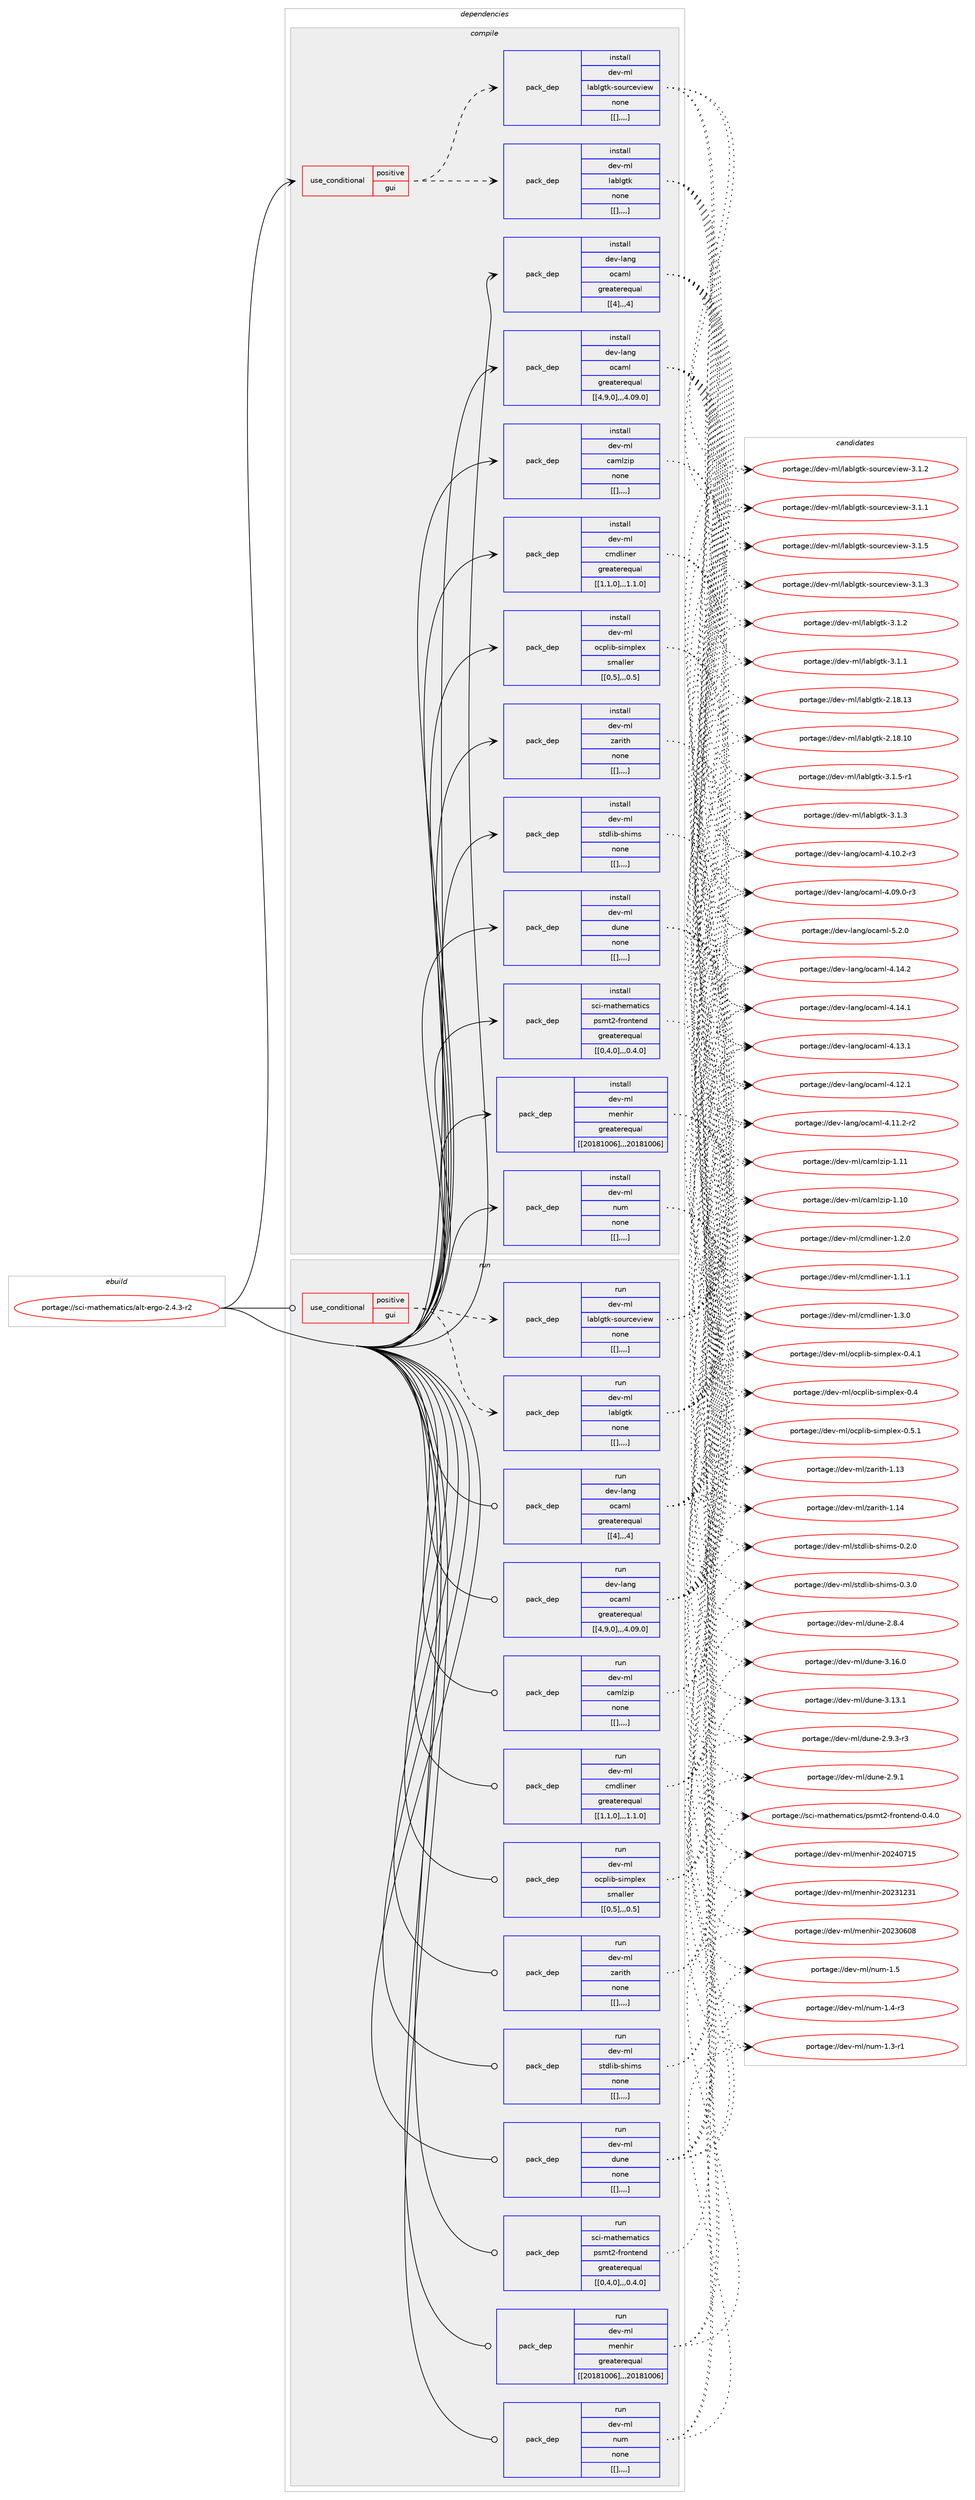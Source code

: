 digraph prolog {

# *************
# Graph options
# *************

newrank=true;
concentrate=true;
compound=true;
graph [rankdir=LR,fontname=Helvetica,fontsize=10,ranksep=1.5];#, ranksep=2.5, nodesep=0.2];
edge  [arrowhead=vee];
node  [fontname=Helvetica,fontsize=10];

# **********
# The ebuild
# **********

subgraph cluster_leftcol {
color=gray;
label=<<i>ebuild</i>>;
id [label="portage://sci-mathematics/alt-ergo-2.4.3-r2", color=red, width=4, href="../sci-mathematics/alt-ergo-2.4.3-r2.svg"];
}

# ****************
# The dependencies
# ****************

subgraph cluster_midcol {
color=gray;
label=<<i>dependencies</i>>;
subgraph cluster_compile {
fillcolor="#eeeeee";
style=filled;
label=<<i>compile</i>>;
subgraph cond111962 {
dependency423275 [label=<<TABLE BORDER="0" CELLBORDER="1" CELLSPACING="0" CELLPADDING="4"><TR><TD ROWSPAN="3" CELLPADDING="10">use_conditional</TD></TR><TR><TD>positive</TD></TR><TR><TD>gui</TD></TR></TABLE>>, shape=none, color=red];
subgraph pack308305 {
dependency423276 [label=<<TABLE BORDER="0" CELLBORDER="1" CELLSPACING="0" CELLPADDING="4" WIDTH="220"><TR><TD ROWSPAN="6" CELLPADDING="30">pack_dep</TD></TR><TR><TD WIDTH="110">install</TD></TR><TR><TD>dev-ml</TD></TR><TR><TD>lablgtk</TD></TR><TR><TD>none</TD></TR><TR><TD>[[],,,,]</TD></TR></TABLE>>, shape=none, color=blue];
}
dependency423275:e -> dependency423276:w [weight=20,style="dashed",arrowhead="vee"];
subgraph pack308306 {
dependency423277 [label=<<TABLE BORDER="0" CELLBORDER="1" CELLSPACING="0" CELLPADDING="4" WIDTH="220"><TR><TD ROWSPAN="6" CELLPADDING="30">pack_dep</TD></TR><TR><TD WIDTH="110">install</TD></TR><TR><TD>dev-ml</TD></TR><TR><TD>lablgtk-sourceview</TD></TR><TR><TD>none</TD></TR><TR><TD>[[],,,,]</TD></TR></TABLE>>, shape=none, color=blue];
}
dependency423275:e -> dependency423277:w [weight=20,style="dashed",arrowhead="vee"];
}
id:e -> dependency423275:w [weight=20,style="solid",arrowhead="vee"];
subgraph pack308307 {
dependency423278 [label=<<TABLE BORDER="0" CELLBORDER="1" CELLSPACING="0" CELLPADDING="4" WIDTH="220"><TR><TD ROWSPAN="6" CELLPADDING="30">pack_dep</TD></TR><TR><TD WIDTH="110">install</TD></TR><TR><TD>dev-lang</TD></TR><TR><TD>ocaml</TD></TR><TR><TD>greaterequal</TD></TR><TR><TD>[[4],,,4]</TD></TR></TABLE>>, shape=none, color=blue];
}
id:e -> dependency423278:w [weight=20,style="solid",arrowhead="vee"];
subgraph pack308308 {
dependency423279 [label=<<TABLE BORDER="0" CELLBORDER="1" CELLSPACING="0" CELLPADDING="4" WIDTH="220"><TR><TD ROWSPAN="6" CELLPADDING="30">pack_dep</TD></TR><TR><TD WIDTH="110">install</TD></TR><TR><TD>dev-lang</TD></TR><TR><TD>ocaml</TD></TR><TR><TD>greaterequal</TD></TR><TR><TD>[[4,9,0],,,4.09.0]</TD></TR></TABLE>>, shape=none, color=blue];
}
id:e -> dependency423279:w [weight=20,style="solid",arrowhead="vee"];
subgraph pack308309 {
dependency423280 [label=<<TABLE BORDER="0" CELLBORDER="1" CELLSPACING="0" CELLPADDING="4" WIDTH="220"><TR><TD ROWSPAN="6" CELLPADDING="30">pack_dep</TD></TR><TR><TD WIDTH="110">install</TD></TR><TR><TD>dev-ml</TD></TR><TR><TD>camlzip</TD></TR><TR><TD>none</TD></TR><TR><TD>[[],,,,]</TD></TR></TABLE>>, shape=none, color=blue];
}
id:e -> dependency423280:w [weight=20,style="solid",arrowhead="vee"];
subgraph pack308310 {
dependency423281 [label=<<TABLE BORDER="0" CELLBORDER="1" CELLSPACING="0" CELLPADDING="4" WIDTH="220"><TR><TD ROWSPAN="6" CELLPADDING="30">pack_dep</TD></TR><TR><TD WIDTH="110">install</TD></TR><TR><TD>dev-ml</TD></TR><TR><TD>cmdliner</TD></TR><TR><TD>greaterequal</TD></TR><TR><TD>[[1,1,0],,,1.1.0]</TD></TR></TABLE>>, shape=none, color=blue];
}
id:e -> dependency423281:w [weight=20,style="solid",arrowhead="vee"];
subgraph pack308311 {
dependency423282 [label=<<TABLE BORDER="0" CELLBORDER="1" CELLSPACING="0" CELLPADDING="4" WIDTH="220"><TR><TD ROWSPAN="6" CELLPADDING="30">pack_dep</TD></TR><TR><TD WIDTH="110">install</TD></TR><TR><TD>dev-ml</TD></TR><TR><TD>dune</TD></TR><TR><TD>none</TD></TR><TR><TD>[[],,,,]</TD></TR></TABLE>>, shape=none, color=blue];
}
id:e -> dependency423282:w [weight=20,style="solid",arrowhead="vee"];
subgraph pack308312 {
dependency423283 [label=<<TABLE BORDER="0" CELLBORDER="1" CELLSPACING="0" CELLPADDING="4" WIDTH="220"><TR><TD ROWSPAN="6" CELLPADDING="30">pack_dep</TD></TR><TR><TD WIDTH="110">install</TD></TR><TR><TD>dev-ml</TD></TR><TR><TD>menhir</TD></TR><TR><TD>greaterequal</TD></TR><TR><TD>[[20181006],,,20181006]</TD></TR></TABLE>>, shape=none, color=blue];
}
id:e -> dependency423283:w [weight=20,style="solid",arrowhead="vee"];
subgraph pack308313 {
dependency423284 [label=<<TABLE BORDER="0" CELLBORDER="1" CELLSPACING="0" CELLPADDING="4" WIDTH="220"><TR><TD ROWSPAN="6" CELLPADDING="30">pack_dep</TD></TR><TR><TD WIDTH="110">install</TD></TR><TR><TD>dev-ml</TD></TR><TR><TD>num</TD></TR><TR><TD>none</TD></TR><TR><TD>[[],,,,]</TD></TR></TABLE>>, shape=none, color=blue];
}
id:e -> dependency423284:w [weight=20,style="solid",arrowhead="vee"];
subgraph pack308314 {
dependency423285 [label=<<TABLE BORDER="0" CELLBORDER="1" CELLSPACING="0" CELLPADDING="4" WIDTH="220"><TR><TD ROWSPAN="6" CELLPADDING="30">pack_dep</TD></TR><TR><TD WIDTH="110">install</TD></TR><TR><TD>dev-ml</TD></TR><TR><TD>ocplib-simplex</TD></TR><TR><TD>smaller</TD></TR><TR><TD>[[0,5],,,0.5]</TD></TR></TABLE>>, shape=none, color=blue];
}
id:e -> dependency423285:w [weight=20,style="solid",arrowhead="vee"];
subgraph pack308315 {
dependency423286 [label=<<TABLE BORDER="0" CELLBORDER="1" CELLSPACING="0" CELLPADDING="4" WIDTH="220"><TR><TD ROWSPAN="6" CELLPADDING="30">pack_dep</TD></TR><TR><TD WIDTH="110">install</TD></TR><TR><TD>dev-ml</TD></TR><TR><TD>stdlib-shims</TD></TR><TR><TD>none</TD></TR><TR><TD>[[],,,,]</TD></TR></TABLE>>, shape=none, color=blue];
}
id:e -> dependency423286:w [weight=20,style="solid",arrowhead="vee"];
subgraph pack308316 {
dependency423287 [label=<<TABLE BORDER="0" CELLBORDER="1" CELLSPACING="0" CELLPADDING="4" WIDTH="220"><TR><TD ROWSPAN="6" CELLPADDING="30">pack_dep</TD></TR><TR><TD WIDTH="110">install</TD></TR><TR><TD>dev-ml</TD></TR><TR><TD>zarith</TD></TR><TR><TD>none</TD></TR><TR><TD>[[],,,,]</TD></TR></TABLE>>, shape=none, color=blue];
}
id:e -> dependency423287:w [weight=20,style="solid",arrowhead="vee"];
subgraph pack308317 {
dependency423288 [label=<<TABLE BORDER="0" CELLBORDER="1" CELLSPACING="0" CELLPADDING="4" WIDTH="220"><TR><TD ROWSPAN="6" CELLPADDING="30">pack_dep</TD></TR><TR><TD WIDTH="110">install</TD></TR><TR><TD>sci-mathematics</TD></TR><TR><TD>psmt2-frontend</TD></TR><TR><TD>greaterequal</TD></TR><TR><TD>[[0,4,0],,,0.4.0]</TD></TR></TABLE>>, shape=none, color=blue];
}
id:e -> dependency423288:w [weight=20,style="solid",arrowhead="vee"];
}
subgraph cluster_compileandrun {
fillcolor="#eeeeee";
style=filled;
label=<<i>compile and run</i>>;
}
subgraph cluster_run {
fillcolor="#eeeeee";
style=filled;
label=<<i>run</i>>;
subgraph cond111963 {
dependency423289 [label=<<TABLE BORDER="0" CELLBORDER="1" CELLSPACING="0" CELLPADDING="4"><TR><TD ROWSPAN="3" CELLPADDING="10">use_conditional</TD></TR><TR><TD>positive</TD></TR><TR><TD>gui</TD></TR></TABLE>>, shape=none, color=red];
subgraph pack308318 {
dependency423290 [label=<<TABLE BORDER="0" CELLBORDER="1" CELLSPACING="0" CELLPADDING="4" WIDTH="220"><TR><TD ROWSPAN="6" CELLPADDING="30">pack_dep</TD></TR><TR><TD WIDTH="110">run</TD></TR><TR><TD>dev-ml</TD></TR><TR><TD>lablgtk</TD></TR><TR><TD>none</TD></TR><TR><TD>[[],,,,]</TD></TR></TABLE>>, shape=none, color=blue];
}
dependency423289:e -> dependency423290:w [weight=20,style="dashed",arrowhead="vee"];
subgraph pack308319 {
dependency423291 [label=<<TABLE BORDER="0" CELLBORDER="1" CELLSPACING="0" CELLPADDING="4" WIDTH="220"><TR><TD ROWSPAN="6" CELLPADDING="30">pack_dep</TD></TR><TR><TD WIDTH="110">run</TD></TR><TR><TD>dev-ml</TD></TR><TR><TD>lablgtk-sourceview</TD></TR><TR><TD>none</TD></TR><TR><TD>[[],,,,]</TD></TR></TABLE>>, shape=none, color=blue];
}
dependency423289:e -> dependency423291:w [weight=20,style="dashed",arrowhead="vee"];
}
id:e -> dependency423289:w [weight=20,style="solid",arrowhead="odot"];
subgraph pack308320 {
dependency423292 [label=<<TABLE BORDER="0" CELLBORDER="1" CELLSPACING="0" CELLPADDING="4" WIDTH="220"><TR><TD ROWSPAN="6" CELLPADDING="30">pack_dep</TD></TR><TR><TD WIDTH="110">run</TD></TR><TR><TD>dev-lang</TD></TR><TR><TD>ocaml</TD></TR><TR><TD>greaterequal</TD></TR><TR><TD>[[4],,,4]</TD></TR></TABLE>>, shape=none, color=blue];
}
id:e -> dependency423292:w [weight=20,style="solid",arrowhead="odot"];
subgraph pack308321 {
dependency423293 [label=<<TABLE BORDER="0" CELLBORDER="1" CELLSPACING="0" CELLPADDING="4" WIDTH="220"><TR><TD ROWSPAN="6" CELLPADDING="30">pack_dep</TD></TR><TR><TD WIDTH="110">run</TD></TR><TR><TD>dev-lang</TD></TR><TR><TD>ocaml</TD></TR><TR><TD>greaterequal</TD></TR><TR><TD>[[4,9,0],,,4.09.0]</TD></TR></TABLE>>, shape=none, color=blue];
}
id:e -> dependency423293:w [weight=20,style="solid",arrowhead="odot"];
subgraph pack308322 {
dependency423294 [label=<<TABLE BORDER="0" CELLBORDER="1" CELLSPACING="0" CELLPADDING="4" WIDTH="220"><TR><TD ROWSPAN="6" CELLPADDING="30">pack_dep</TD></TR><TR><TD WIDTH="110">run</TD></TR><TR><TD>dev-ml</TD></TR><TR><TD>camlzip</TD></TR><TR><TD>none</TD></TR><TR><TD>[[],,,,]</TD></TR></TABLE>>, shape=none, color=blue];
}
id:e -> dependency423294:w [weight=20,style="solid",arrowhead="odot"];
subgraph pack308323 {
dependency423295 [label=<<TABLE BORDER="0" CELLBORDER="1" CELLSPACING="0" CELLPADDING="4" WIDTH="220"><TR><TD ROWSPAN="6" CELLPADDING="30">pack_dep</TD></TR><TR><TD WIDTH="110">run</TD></TR><TR><TD>dev-ml</TD></TR><TR><TD>cmdliner</TD></TR><TR><TD>greaterequal</TD></TR><TR><TD>[[1,1,0],,,1.1.0]</TD></TR></TABLE>>, shape=none, color=blue];
}
id:e -> dependency423295:w [weight=20,style="solid",arrowhead="odot"];
subgraph pack308324 {
dependency423296 [label=<<TABLE BORDER="0" CELLBORDER="1" CELLSPACING="0" CELLPADDING="4" WIDTH="220"><TR><TD ROWSPAN="6" CELLPADDING="30">pack_dep</TD></TR><TR><TD WIDTH="110">run</TD></TR><TR><TD>dev-ml</TD></TR><TR><TD>dune</TD></TR><TR><TD>none</TD></TR><TR><TD>[[],,,,]</TD></TR></TABLE>>, shape=none, color=blue];
}
id:e -> dependency423296:w [weight=20,style="solid",arrowhead="odot"];
subgraph pack308325 {
dependency423297 [label=<<TABLE BORDER="0" CELLBORDER="1" CELLSPACING="0" CELLPADDING="4" WIDTH="220"><TR><TD ROWSPAN="6" CELLPADDING="30">pack_dep</TD></TR><TR><TD WIDTH="110">run</TD></TR><TR><TD>dev-ml</TD></TR><TR><TD>menhir</TD></TR><TR><TD>greaterequal</TD></TR><TR><TD>[[20181006],,,20181006]</TD></TR></TABLE>>, shape=none, color=blue];
}
id:e -> dependency423297:w [weight=20,style="solid",arrowhead="odot"];
subgraph pack308326 {
dependency423298 [label=<<TABLE BORDER="0" CELLBORDER="1" CELLSPACING="0" CELLPADDING="4" WIDTH="220"><TR><TD ROWSPAN="6" CELLPADDING="30">pack_dep</TD></TR><TR><TD WIDTH="110">run</TD></TR><TR><TD>dev-ml</TD></TR><TR><TD>num</TD></TR><TR><TD>none</TD></TR><TR><TD>[[],,,,]</TD></TR></TABLE>>, shape=none, color=blue];
}
id:e -> dependency423298:w [weight=20,style="solid",arrowhead="odot"];
subgraph pack308327 {
dependency423299 [label=<<TABLE BORDER="0" CELLBORDER="1" CELLSPACING="0" CELLPADDING="4" WIDTH="220"><TR><TD ROWSPAN="6" CELLPADDING="30">pack_dep</TD></TR><TR><TD WIDTH="110">run</TD></TR><TR><TD>dev-ml</TD></TR><TR><TD>ocplib-simplex</TD></TR><TR><TD>smaller</TD></TR><TR><TD>[[0,5],,,0.5]</TD></TR></TABLE>>, shape=none, color=blue];
}
id:e -> dependency423299:w [weight=20,style="solid",arrowhead="odot"];
subgraph pack308328 {
dependency423300 [label=<<TABLE BORDER="0" CELLBORDER="1" CELLSPACING="0" CELLPADDING="4" WIDTH="220"><TR><TD ROWSPAN="6" CELLPADDING="30">pack_dep</TD></TR><TR><TD WIDTH="110">run</TD></TR><TR><TD>dev-ml</TD></TR><TR><TD>stdlib-shims</TD></TR><TR><TD>none</TD></TR><TR><TD>[[],,,,]</TD></TR></TABLE>>, shape=none, color=blue];
}
id:e -> dependency423300:w [weight=20,style="solid",arrowhead="odot"];
subgraph pack308329 {
dependency423301 [label=<<TABLE BORDER="0" CELLBORDER="1" CELLSPACING="0" CELLPADDING="4" WIDTH="220"><TR><TD ROWSPAN="6" CELLPADDING="30">pack_dep</TD></TR><TR><TD WIDTH="110">run</TD></TR><TR><TD>dev-ml</TD></TR><TR><TD>zarith</TD></TR><TR><TD>none</TD></TR><TR><TD>[[],,,,]</TD></TR></TABLE>>, shape=none, color=blue];
}
id:e -> dependency423301:w [weight=20,style="solid",arrowhead="odot"];
subgraph pack308330 {
dependency423302 [label=<<TABLE BORDER="0" CELLBORDER="1" CELLSPACING="0" CELLPADDING="4" WIDTH="220"><TR><TD ROWSPAN="6" CELLPADDING="30">pack_dep</TD></TR><TR><TD WIDTH="110">run</TD></TR><TR><TD>sci-mathematics</TD></TR><TR><TD>psmt2-frontend</TD></TR><TR><TD>greaterequal</TD></TR><TR><TD>[[0,4,0],,,0.4.0]</TD></TR></TABLE>>, shape=none, color=blue];
}
id:e -> dependency423302:w [weight=20,style="solid",arrowhead="odot"];
}
}

# **************
# The candidates
# **************

subgraph cluster_choices {
rank=same;
color=gray;
label=<<i>candidates</i>>;

subgraph choice308305 {
color=black;
nodesep=1;
choice100101118451091084710897981081031161074551464946534511449 [label="portage://dev-ml/lablgtk-3.1.5-r1", color=red, width=4,href="../dev-ml/lablgtk-3.1.5-r1.svg"];
choice10010111845109108471089798108103116107455146494651 [label="portage://dev-ml/lablgtk-3.1.3", color=red, width=4,href="../dev-ml/lablgtk-3.1.3.svg"];
choice10010111845109108471089798108103116107455146494650 [label="portage://dev-ml/lablgtk-3.1.2", color=red, width=4,href="../dev-ml/lablgtk-3.1.2.svg"];
choice10010111845109108471089798108103116107455146494649 [label="portage://dev-ml/lablgtk-3.1.1", color=red, width=4,href="../dev-ml/lablgtk-3.1.1.svg"];
choice100101118451091084710897981081031161074550464956464951 [label="portage://dev-ml/lablgtk-2.18.13", color=red, width=4,href="../dev-ml/lablgtk-2.18.13.svg"];
choice100101118451091084710897981081031161074550464956464948 [label="portage://dev-ml/lablgtk-2.18.10", color=red, width=4,href="../dev-ml/lablgtk-2.18.10.svg"];
dependency423276:e -> choice100101118451091084710897981081031161074551464946534511449:w [style=dotted,weight="100"];
dependency423276:e -> choice10010111845109108471089798108103116107455146494651:w [style=dotted,weight="100"];
dependency423276:e -> choice10010111845109108471089798108103116107455146494650:w [style=dotted,weight="100"];
dependency423276:e -> choice10010111845109108471089798108103116107455146494649:w [style=dotted,weight="100"];
dependency423276:e -> choice100101118451091084710897981081031161074550464956464951:w [style=dotted,weight="100"];
dependency423276:e -> choice100101118451091084710897981081031161074550464956464948:w [style=dotted,weight="100"];
}
subgraph choice308306 {
color=black;
nodesep=1;
choice100101118451091084710897981081031161074511511111711499101118105101119455146494653 [label="portage://dev-ml/lablgtk-sourceview-3.1.5", color=red, width=4,href="../dev-ml/lablgtk-sourceview-3.1.5.svg"];
choice100101118451091084710897981081031161074511511111711499101118105101119455146494651 [label="portage://dev-ml/lablgtk-sourceview-3.1.3", color=red, width=4,href="../dev-ml/lablgtk-sourceview-3.1.3.svg"];
choice100101118451091084710897981081031161074511511111711499101118105101119455146494650 [label="portage://dev-ml/lablgtk-sourceview-3.1.2", color=red, width=4,href="../dev-ml/lablgtk-sourceview-3.1.2.svg"];
choice100101118451091084710897981081031161074511511111711499101118105101119455146494649 [label="portage://dev-ml/lablgtk-sourceview-3.1.1", color=red, width=4,href="../dev-ml/lablgtk-sourceview-3.1.1.svg"];
dependency423277:e -> choice100101118451091084710897981081031161074511511111711499101118105101119455146494653:w [style=dotted,weight="100"];
dependency423277:e -> choice100101118451091084710897981081031161074511511111711499101118105101119455146494651:w [style=dotted,weight="100"];
dependency423277:e -> choice100101118451091084710897981081031161074511511111711499101118105101119455146494650:w [style=dotted,weight="100"];
dependency423277:e -> choice100101118451091084710897981081031161074511511111711499101118105101119455146494649:w [style=dotted,weight="100"];
}
subgraph choice308307 {
color=black;
nodesep=1;
choice1001011184510897110103471119997109108455346504648 [label="portage://dev-lang/ocaml-5.2.0", color=red, width=4,href="../dev-lang/ocaml-5.2.0.svg"];
choice100101118451089711010347111999710910845524649524650 [label="portage://dev-lang/ocaml-4.14.2", color=red, width=4,href="../dev-lang/ocaml-4.14.2.svg"];
choice100101118451089711010347111999710910845524649524649 [label="portage://dev-lang/ocaml-4.14.1", color=red, width=4,href="../dev-lang/ocaml-4.14.1.svg"];
choice100101118451089711010347111999710910845524649514649 [label="portage://dev-lang/ocaml-4.13.1", color=red, width=4,href="../dev-lang/ocaml-4.13.1.svg"];
choice100101118451089711010347111999710910845524649504649 [label="portage://dev-lang/ocaml-4.12.1", color=red, width=4,href="../dev-lang/ocaml-4.12.1.svg"];
choice1001011184510897110103471119997109108455246494946504511450 [label="portage://dev-lang/ocaml-4.11.2-r2", color=red, width=4,href="../dev-lang/ocaml-4.11.2-r2.svg"];
choice1001011184510897110103471119997109108455246494846504511451 [label="portage://dev-lang/ocaml-4.10.2-r3", color=red, width=4,href="../dev-lang/ocaml-4.10.2-r3.svg"];
choice1001011184510897110103471119997109108455246485746484511451 [label="portage://dev-lang/ocaml-4.09.0-r3", color=red, width=4,href="../dev-lang/ocaml-4.09.0-r3.svg"];
dependency423278:e -> choice1001011184510897110103471119997109108455346504648:w [style=dotted,weight="100"];
dependency423278:e -> choice100101118451089711010347111999710910845524649524650:w [style=dotted,weight="100"];
dependency423278:e -> choice100101118451089711010347111999710910845524649524649:w [style=dotted,weight="100"];
dependency423278:e -> choice100101118451089711010347111999710910845524649514649:w [style=dotted,weight="100"];
dependency423278:e -> choice100101118451089711010347111999710910845524649504649:w [style=dotted,weight="100"];
dependency423278:e -> choice1001011184510897110103471119997109108455246494946504511450:w [style=dotted,weight="100"];
dependency423278:e -> choice1001011184510897110103471119997109108455246494846504511451:w [style=dotted,weight="100"];
dependency423278:e -> choice1001011184510897110103471119997109108455246485746484511451:w [style=dotted,weight="100"];
}
subgraph choice308308 {
color=black;
nodesep=1;
choice1001011184510897110103471119997109108455346504648 [label="portage://dev-lang/ocaml-5.2.0", color=red, width=4,href="../dev-lang/ocaml-5.2.0.svg"];
choice100101118451089711010347111999710910845524649524650 [label="portage://dev-lang/ocaml-4.14.2", color=red, width=4,href="../dev-lang/ocaml-4.14.2.svg"];
choice100101118451089711010347111999710910845524649524649 [label="portage://dev-lang/ocaml-4.14.1", color=red, width=4,href="../dev-lang/ocaml-4.14.1.svg"];
choice100101118451089711010347111999710910845524649514649 [label="portage://dev-lang/ocaml-4.13.1", color=red, width=4,href="../dev-lang/ocaml-4.13.1.svg"];
choice100101118451089711010347111999710910845524649504649 [label="portage://dev-lang/ocaml-4.12.1", color=red, width=4,href="../dev-lang/ocaml-4.12.1.svg"];
choice1001011184510897110103471119997109108455246494946504511450 [label="portage://dev-lang/ocaml-4.11.2-r2", color=red, width=4,href="../dev-lang/ocaml-4.11.2-r2.svg"];
choice1001011184510897110103471119997109108455246494846504511451 [label="portage://dev-lang/ocaml-4.10.2-r3", color=red, width=4,href="../dev-lang/ocaml-4.10.2-r3.svg"];
choice1001011184510897110103471119997109108455246485746484511451 [label="portage://dev-lang/ocaml-4.09.0-r3", color=red, width=4,href="../dev-lang/ocaml-4.09.0-r3.svg"];
dependency423279:e -> choice1001011184510897110103471119997109108455346504648:w [style=dotted,weight="100"];
dependency423279:e -> choice100101118451089711010347111999710910845524649524650:w [style=dotted,weight="100"];
dependency423279:e -> choice100101118451089711010347111999710910845524649524649:w [style=dotted,weight="100"];
dependency423279:e -> choice100101118451089711010347111999710910845524649514649:w [style=dotted,weight="100"];
dependency423279:e -> choice100101118451089711010347111999710910845524649504649:w [style=dotted,weight="100"];
dependency423279:e -> choice1001011184510897110103471119997109108455246494946504511450:w [style=dotted,weight="100"];
dependency423279:e -> choice1001011184510897110103471119997109108455246494846504511451:w [style=dotted,weight="100"];
dependency423279:e -> choice1001011184510897110103471119997109108455246485746484511451:w [style=dotted,weight="100"];
}
subgraph choice308309 {
color=black;
nodesep=1;
choice100101118451091084799971091081221051124549464949 [label="portage://dev-ml/camlzip-1.11", color=red, width=4,href="../dev-ml/camlzip-1.11.svg"];
choice100101118451091084799971091081221051124549464948 [label="portage://dev-ml/camlzip-1.10", color=red, width=4,href="../dev-ml/camlzip-1.10.svg"];
dependency423280:e -> choice100101118451091084799971091081221051124549464949:w [style=dotted,weight="100"];
dependency423280:e -> choice100101118451091084799971091081221051124549464948:w [style=dotted,weight="100"];
}
subgraph choice308310 {
color=black;
nodesep=1;
choice100101118451091084799109100108105110101114454946514648 [label="portage://dev-ml/cmdliner-1.3.0", color=red, width=4,href="../dev-ml/cmdliner-1.3.0.svg"];
choice100101118451091084799109100108105110101114454946504648 [label="portage://dev-ml/cmdliner-1.2.0", color=red, width=4,href="../dev-ml/cmdliner-1.2.0.svg"];
choice100101118451091084799109100108105110101114454946494649 [label="portage://dev-ml/cmdliner-1.1.1", color=red, width=4,href="../dev-ml/cmdliner-1.1.1.svg"];
dependency423281:e -> choice100101118451091084799109100108105110101114454946514648:w [style=dotted,weight="100"];
dependency423281:e -> choice100101118451091084799109100108105110101114454946504648:w [style=dotted,weight="100"];
dependency423281:e -> choice100101118451091084799109100108105110101114454946494649:w [style=dotted,weight="100"];
}
subgraph choice308311 {
color=black;
nodesep=1;
choice100101118451091084710011711010145514649544648 [label="portage://dev-ml/dune-3.16.0", color=red, width=4,href="../dev-ml/dune-3.16.0.svg"];
choice100101118451091084710011711010145514649514649 [label="portage://dev-ml/dune-3.13.1", color=red, width=4,href="../dev-ml/dune-3.13.1.svg"];
choice10010111845109108471001171101014550465746514511451 [label="portage://dev-ml/dune-2.9.3-r3", color=red, width=4,href="../dev-ml/dune-2.9.3-r3.svg"];
choice1001011184510910847100117110101455046574649 [label="portage://dev-ml/dune-2.9.1", color=red, width=4,href="../dev-ml/dune-2.9.1.svg"];
choice1001011184510910847100117110101455046564652 [label="portage://dev-ml/dune-2.8.4", color=red, width=4,href="../dev-ml/dune-2.8.4.svg"];
dependency423282:e -> choice100101118451091084710011711010145514649544648:w [style=dotted,weight="100"];
dependency423282:e -> choice100101118451091084710011711010145514649514649:w [style=dotted,weight="100"];
dependency423282:e -> choice10010111845109108471001171101014550465746514511451:w [style=dotted,weight="100"];
dependency423282:e -> choice1001011184510910847100117110101455046574649:w [style=dotted,weight="100"];
dependency423282:e -> choice1001011184510910847100117110101455046564652:w [style=dotted,weight="100"];
}
subgraph choice308312 {
color=black;
nodesep=1;
choice1001011184510910847109101110104105114455048505248554953 [label="portage://dev-ml/menhir-20240715", color=red, width=4,href="../dev-ml/menhir-20240715.svg"];
choice1001011184510910847109101110104105114455048505149505149 [label="portage://dev-ml/menhir-20231231", color=red, width=4,href="../dev-ml/menhir-20231231.svg"];
choice1001011184510910847109101110104105114455048505148544856 [label="portage://dev-ml/menhir-20230608", color=red, width=4,href="../dev-ml/menhir-20230608.svg"];
dependency423283:e -> choice1001011184510910847109101110104105114455048505248554953:w [style=dotted,weight="100"];
dependency423283:e -> choice1001011184510910847109101110104105114455048505149505149:w [style=dotted,weight="100"];
dependency423283:e -> choice1001011184510910847109101110104105114455048505148544856:w [style=dotted,weight="100"];
}
subgraph choice308313 {
color=black;
nodesep=1;
choice100101118451091084711011710945494653 [label="portage://dev-ml/num-1.5", color=red, width=4,href="../dev-ml/num-1.5.svg"];
choice1001011184510910847110117109454946524511451 [label="portage://dev-ml/num-1.4-r3", color=red, width=4,href="../dev-ml/num-1.4-r3.svg"];
choice1001011184510910847110117109454946514511449 [label="portage://dev-ml/num-1.3-r1", color=red, width=4,href="../dev-ml/num-1.3-r1.svg"];
dependency423284:e -> choice100101118451091084711011710945494653:w [style=dotted,weight="100"];
dependency423284:e -> choice1001011184510910847110117109454946524511451:w [style=dotted,weight="100"];
dependency423284:e -> choice1001011184510910847110117109454946514511449:w [style=dotted,weight="100"];
}
subgraph choice308314 {
color=black;
nodesep=1;
choice1001011184510910847111991121081059845115105109112108101120454846534649 [label="portage://dev-ml/ocplib-simplex-0.5.1", color=red, width=4,href="../dev-ml/ocplib-simplex-0.5.1.svg"];
choice1001011184510910847111991121081059845115105109112108101120454846524649 [label="portage://dev-ml/ocplib-simplex-0.4.1", color=red, width=4,href="../dev-ml/ocplib-simplex-0.4.1.svg"];
choice100101118451091084711199112108105984511510510911210810112045484652 [label="portage://dev-ml/ocplib-simplex-0.4", color=red, width=4,href="../dev-ml/ocplib-simplex-0.4.svg"];
dependency423285:e -> choice1001011184510910847111991121081059845115105109112108101120454846534649:w [style=dotted,weight="100"];
dependency423285:e -> choice1001011184510910847111991121081059845115105109112108101120454846524649:w [style=dotted,weight="100"];
dependency423285:e -> choice100101118451091084711199112108105984511510510911210810112045484652:w [style=dotted,weight="100"];
}
subgraph choice308315 {
color=black;
nodesep=1;
choice10010111845109108471151161001081059845115104105109115454846514648 [label="portage://dev-ml/stdlib-shims-0.3.0", color=red, width=4,href="../dev-ml/stdlib-shims-0.3.0.svg"];
choice10010111845109108471151161001081059845115104105109115454846504648 [label="portage://dev-ml/stdlib-shims-0.2.0", color=red, width=4,href="../dev-ml/stdlib-shims-0.2.0.svg"];
dependency423286:e -> choice10010111845109108471151161001081059845115104105109115454846514648:w [style=dotted,weight="100"];
dependency423286:e -> choice10010111845109108471151161001081059845115104105109115454846504648:w [style=dotted,weight="100"];
}
subgraph choice308316 {
color=black;
nodesep=1;
choice1001011184510910847122971141051161044549464952 [label="portage://dev-ml/zarith-1.14", color=red, width=4,href="../dev-ml/zarith-1.14.svg"];
choice1001011184510910847122971141051161044549464951 [label="portage://dev-ml/zarith-1.13", color=red, width=4,href="../dev-ml/zarith-1.13.svg"];
dependency423287:e -> choice1001011184510910847122971141051161044549464952:w [style=dotted,weight="100"];
dependency423287:e -> choice1001011184510910847122971141051161044549464951:w [style=dotted,weight="100"];
}
subgraph choice308317 {
color=black;
nodesep=1;
choice1159910545109971161041011099711610599115471121151091165045102114111110116101110100454846524648 [label="portage://sci-mathematics/psmt2-frontend-0.4.0", color=red, width=4,href="../sci-mathematics/psmt2-frontend-0.4.0.svg"];
dependency423288:e -> choice1159910545109971161041011099711610599115471121151091165045102114111110116101110100454846524648:w [style=dotted,weight="100"];
}
subgraph choice308318 {
color=black;
nodesep=1;
choice100101118451091084710897981081031161074551464946534511449 [label="portage://dev-ml/lablgtk-3.1.5-r1", color=red, width=4,href="../dev-ml/lablgtk-3.1.5-r1.svg"];
choice10010111845109108471089798108103116107455146494651 [label="portage://dev-ml/lablgtk-3.1.3", color=red, width=4,href="../dev-ml/lablgtk-3.1.3.svg"];
choice10010111845109108471089798108103116107455146494650 [label="portage://dev-ml/lablgtk-3.1.2", color=red, width=4,href="../dev-ml/lablgtk-3.1.2.svg"];
choice10010111845109108471089798108103116107455146494649 [label="portage://dev-ml/lablgtk-3.1.1", color=red, width=4,href="../dev-ml/lablgtk-3.1.1.svg"];
choice100101118451091084710897981081031161074550464956464951 [label="portage://dev-ml/lablgtk-2.18.13", color=red, width=4,href="../dev-ml/lablgtk-2.18.13.svg"];
choice100101118451091084710897981081031161074550464956464948 [label="portage://dev-ml/lablgtk-2.18.10", color=red, width=4,href="../dev-ml/lablgtk-2.18.10.svg"];
dependency423290:e -> choice100101118451091084710897981081031161074551464946534511449:w [style=dotted,weight="100"];
dependency423290:e -> choice10010111845109108471089798108103116107455146494651:w [style=dotted,weight="100"];
dependency423290:e -> choice10010111845109108471089798108103116107455146494650:w [style=dotted,weight="100"];
dependency423290:e -> choice10010111845109108471089798108103116107455146494649:w [style=dotted,weight="100"];
dependency423290:e -> choice100101118451091084710897981081031161074550464956464951:w [style=dotted,weight="100"];
dependency423290:e -> choice100101118451091084710897981081031161074550464956464948:w [style=dotted,weight="100"];
}
subgraph choice308319 {
color=black;
nodesep=1;
choice100101118451091084710897981081031161074511511111711499101118105101119455146494653 [label="portage://dev-ml/lablgtk-sourceview-3.1.5", color=red, width=4,href="../dev-ml/lablgtk-sourceview-3.1.5.svg"];
choice100101118451091084710897981081031161074511511111711499101118105101119455146494651 [label="portage://dev-ml/lablgtk-sourceview-3.1.3", color=red, width=4,href="../dev-ml/lablgtk-sourceview-3.1.3.svg"];
choice100101118451091084710897981081031161074511511111711499101118105101119455146494650 [label="portage://dev-ml/lablgtk-sourceview-3.1.2", color=red, width=4,href="../dev-ml/lablgtk-sourceview-3.1.2.svg"];
choice100101118451091084710897981081031161074511511111711499101118105101119455146494649 [label="portage://dev-ml/lablgtk-sourceview-3.1.1", color=red, width=4,href="../dev-ml/lablgtk-sourceview-3.1.1.svg"];
dependency423291:e -> choice100101118451091084710897981081031161074511511111711499101118105101119455146494653:w [style=dotted,weight="100"];
dependency423291:e -> choice100101118451091084710897981081031161074511511111711499101118105101119455146494651:w [style=dotted,weight="100"];
dependency423291:e -> choice100101118451091084710897981081031161074511511111711499101118105101119455146494650:w [style=dotted,weight="100"];
dependency423291:e -> choice100101118451091084710897981081031161074511511111711499101118105101119455146494649:w [style=dotted,weight="100"];
}
subgraph choice308320 {
color=black;
nodesep=1;
choice1001011184510897110103471119997109108455346504648 [label="portage://dev-lang/ocaml-5.2.0", color=red, width=4,href="../dev-lang/ocaml-5.2.0.svg"];
choice100101118451089711010347111999710910845524649524650 [label="portage://dev-lang/ocaml-4.14.2", color=red, width=4,href="../dev-lang/ocaml-4.14.2.svg"];
choice100101118451089711010347111999710910845524649524649 [label="portage://dev-lang/ocaml-4.14.1", color=red, width=4,href="../dev-lang/ocaml-4.14.1.svg"];
choice100101118451089711010347111999710910845524649514649 [label="portage://dev-lang/ocaml-4.13.1", color=red, width=4,href="../dev-lang/ocaml-4.13.1.svg"];
choice100101118451089711010347111999710910845524649504649 [label="portage://dev-lang/ocaml-4.12.1", color=red, width=4,href="../dev-lang/ocaml-4.12.1.svg"];
choice1001011184510897110103471119997109108455246494946504511450 [label="portage://dev-lang/ocaml-4.11.2-r2", color=red, width=4,href="../dev-lang/ocaml-4.11.2-r2.svg"];
choice1001011184510897110103471119997109108455246494846504511451 [label="portage://dev-lang/ocaml-4.10.2-r3", color=red, width=4,href="../dev-lang/ocaml-4.10.2-r3.svg"];
choice1001011184510897110103471119997109108455246485746484511451 [label="portage://dev-lang/ocaml-4.09.0-r3", color=red, width=4,href="../dev-lang/ocaml-4.09.0-r3.svg"];
dependency423292:e -> choice1001011184510897110103471119997109108455346504648:w [style=dotted,weight="100"];
dependency423292:e -> choice100101118451089711010347111999710910845524649524650:w [style=dotted,weight="100"];
dependency423292:e -> choice100101118451089711010347111999710910845524649524649:w [style=dotted,weight="100"];
dependency423292:e -> choice100101118451089711010347111999710910845524649514649:w [style=dotted,weight="100"];
dependency423292:e -> choice100101118451089711010347111999710910845524649504649:w [style=dotted,weight="100"];
dependency423292:e -> choice1001011184510897110103471119997109108455246494946504511450:w [style=dotted,weight="100"];
dependency423292:e -> choice1001011184510897110103471119997109108455246494846504511451:w [style=dotted,weight="100"];
dependency423292:e -> choice1001011184510897110103471119997109108455246485746484511451:w [style=dotted,weight="100"];
}
subgraph choice308321 {
color=black;
nodesep=1;
choice1001011184510897110103471119997109108455346504648 [label="portage://dev-lang/ocaml-5.2.0", color=red, width=4,href="../dev-lang/ocaml-5.2.0.svg"];
choice100101118451089711010347111999710910845524649524650 [label="portage://dev-lang/ocaml-4.14.2", color=red, width=4,href="../dev-lang/ocaml-4.14.2.svg"];
choice100101118451089711010347111999710910845524649524649 [label="portage://dev-lang/ocaml-4.14.1", color=red, width=4,href="../dev-lang/ocaml-4.14.1.svg"];
choice100101118451089711010347111999710910845524649514649 [label="portage://dev-lang/ocaml-4.13.1", color=red, width=4,href="../dev-lang/ocaml-4.13.1.svg"];
choice100101118451089711010347111999710910845524649504649 [label="portage://dev-lang/ocaml-4.12.1", color=red, width=4,href="../dev-lang/ocaml-4.12.1.svg"];
choice1001011184510897110103471119997109108455246494946504511450 [label="portage://dev-lang/ocaml-4.11.2-r2", color=red, width=4,href="../dev-lang/ocaml-4.11.2-r2.svg"];
choice1001011184510897110103471119997109108455246494846504511451 [label="portage://dev-lang/ocaml-4.10.2-r3", color=red, width=4,href="../dev-lang/ocaml-4.10.2-r3.svg"];
choice1001011184510897110103471119997109108455246485746484511451 [label="portage://dev-lang/ocaml-4.09.0-r3", color=red, width=4,href="../dev-lang/ocaml-4.09.0-r3.svg"];
dependency423293:e -> choice1001011184510897110103471119997109108455346504648:w [style=dotted,weight="100"];
dependency423293:e -> choice100101118451089711010347111999710910845524649524650:w [style=dotted,weight="100"];
dependency423293:e -> choice100101118451089711010347111999710910845524649524649:w [style=dotted,weight="100"];
dependency423293:e -> choice100101118451089711010347111999710910845524649514649:w [style=dotted,weight="100"];
dependency423293:e -> choice100101118451089711010347111999710910845524649504649:w [style=dotted,weight="100"];
dependency423293:e -> choice1001011184510897110103471119997109108455246494946504511450:w [style=dotted,weight="100"];
dependency423293:e -> choice1001011184510897110103471119997109108455246494846504511451:w [style=dotted,weight="100"];
dependency423293:e -> choice1001011184510897110103471119997109108455246485746484511451:w [style=dotted,weight="100"];
}
subgraph choice308322 {
color=black;
nodesep=1;
choice100101118451091084799971091081221051124549464949 [label="portage://dev-ml/camlzip-1.11", color=red, width=4,href="../dev-ml/camlzip-1.11.svg"];
choice100101118451091084799971091081221051124549464948 [label="portage://dev-ml/camlzip-1.10", color=red, width=4,href="../dev-ml/camlzip-1.10.svg"];
dependency423294:e -> choice100101118451091084799971091081221051124549464949:w [style=dotted,weight="100"];
dependency423294:e -> choice100101118451091084799971091081221051124549464948:w [style=dotted,weight="100"];
}
subgraph choice308323 {
color=black;
nodesep=1;
choice100101118451091084799109100108105110101114454946514648 [label="portage://dev-ml/cmdliner-1.3.0", color=red, width=4,href="../dev-ml/cmdliner-1.3.0.svg"];
choice100101118451091084799109100108105110101114454946504648 [label="portage://dev-ml/cmdliner-1.2.0", color=red, width=4,href="../dev-ml/cmdliner-1.2.0.svg"];
choice100101118451091084799109100108105110101114454946494649 [label="portage://dev-ml/cmdliner-1.1.1", color=red, width=4,href="../dev-ml/cmdliner-1.1.1.svg"];
dependency423295:e -> choice100101118451091084799109100108105110101114454946514648:w [style=dotted,weight="100"];
dependency423295:e -> choice100101118451091084799109100108105110101114454946504648:w [style=dotted,weight="100"];
dependency423295:e -> choice100101118451091084799109100108105110101114454946494649:w [style=dotted,weight="100"];
}
subgraph choice308324 {
color=black;
nodesep=1;
choice100101118451091084710011711010145514649544648 [label="portage://dev-ml/dune-3.16.0", color=red, width=4,href="../dev-ml/dune-3.16.0.svg"];
choice100101118451091084710011711010145514649514649 [label="portage://dev-ml/dune-3.13.1", color=red, width=4,href="../dev-ml/dune-3.13.1.svg"];
choice10010111845109108471001171101014550465746514511451 [label="portage://dev-ml/dune-2.9.3-r3", color=red, width=4,href="../dev-ml/dune-2.9.3-r3.svg"];
choice1001011184510910847100117110101455046574649 [label="portage://dev-ml/dune-2.9.1", color=red, width=4,href="../dev-ml/dune-2.9.1.svg"];
choice1001011184510910847100117110101455046564652 [label="portage://dev-ml/dune-2.8.4", color=red, width=4,href="../dev-ml/dune-2.8.4.svg"];
dependency423296:e -> choice100101118451091084710011711010145514649544648:w [style=dotted,weight="100"];
dependency423296:e -> choice100101118451091084710011711010145514649514649:w [style=dotted,weight="100"];
dependency423296:e -> choice10010111845109108471001171101014550465746514511451:w [style=dotted,weight="100"];
dependency423296:e -> choice1001011184510910847100117110101455046574649:w [style=dotted,weight="100"];
dependency423296:e -> choice1001011184510910847100117110101455046564652:w [style=dotted,weight="100"];
}
subgraph choice308325 {
color=black;
nodesep=1;
choice1001011184510910847109101110104105114455048505248554953 [label="portage://dev-ml/menhir-20240715", color=red, width=4,href="../dev-ml/menhir-20240715.svg"];
choice1001011184510910847109101110104105114455048505149505149 [label="portage://dev-ml/menhir-20231231", color=red, width=4,href="../dev-ml/menhir-20231231.svg"];
choice1001011184510910847109101110104105114455048505148544856 [label="portage://dev-ml/menhir-20230608", color=red, width=4,href="../dev-ml/menhir-20230608.svg"];
dependency423297:e -> choice1001011184510910847109101110104105114455048505248554953:w [style=dotted,weight="100"];
dependency423297:e -> choice1001011184510910847109101110104105114455048505149505149:w [style=dotted,weight="100"];
dependency423297:e -> choice1001011184510910847109101110104105114455048505148544856:w [style=dotted,weight="100"];
}
subgraph choice308326 {
color=black;
nodesep=1;
choice100101118451091084711011710945494653 [label="portage://dev-ml/num-1.5", color=red, width=4,href="../dev-ml/num-1.5.svg"];
choice1001011184510910847110117109454946524511451 [label="portage://dev-ml/num-1.4-r3", color=red, width=4,href="../dev-ml/num-1.4-r3.svg"];
choice1001011184510910847110117109454946514511449 [label="portage://dev-ml/num-1.3-r1", color=red, width=4,href="../dev-ml/num-1.3-r1.svg"];
dependency423298:e -> choice100101118451091084711011710945494653:w [style=dotted,weight="100"];
dependency423298:e -> choice1001011184510910847110117109454946524511451:w [style=dotted,weight="100"];
dependency423298:e -> choice1001011184510910847110117109454946514511449:w [style=dotted,weight="100"];
}
subgraph choice308327 {
color=black;
nodesep=1;
choice1001011184510910847111991121081059845115105109112108101120454846534649 [label="portage://dev-ml/ocplib-simplex-0.5.1", color=red, width=4,href="../dev-ml/ocplib-simplex-0.5.1.svg"];
choice1001011184510910847111991121081059845115105109112108101120454846524649 [label="portage://dev-ml/ocplib-simplex-0.4.1", color=red, width=4,href="../dev-ml/ocplib-simplex-0.4.1.svg"];
choice100101118451091084711199112108105984511510510911210810112045484652 [label="portage://dev-ml/ocplib-simplex-0.4", color=red, width=4,href="../dev-ml/ocplib-simplex-0.4.svg"];
dependency423299:e -> choice1001011184510910847111991121081059845115105109112108101120454846534649:w [style=dotted,weight="100"];
dependency423299:e -> choice1001011184510910847111991121081059845115105109112108101120454846524649:w [style=dotted,weight="100"];
dependency423299:e -> choice100101118451091084711199112108105984511510510911210810112045484652:w [style=dotted,weight="100"];
}
subgraph choice308328 {
color=black;
nodesep=1;
choice10010111845109108471151161001081059845115104105109115454846514648 [label="portage://dev-ml/stdlib-shims-0.3.0", color=red, width=4,href="../dev-ml/stdlib-shims-0.3.0.svg"];
choice10010111845109108471151161001081059845115104105109115454846504648 [label="portage://dev-ml/stdlib-shims-0.2.0", color=red, width=4,href="../dev-ml/stdlib-shims-0.2.0.svg"];
dependency423300:e -> choice10010111845109108471151161001081059845115104105109115454846514648:w [style=dotted,weight="100"];
dependency423300:e -> choice10010111845109108471151161001081059845115104105109115454846504648:w [style=dotted,weight="100"];
}
subgraph choice308329 {
color=black;
nodesep=1;
choice1001011184510910847122971141051161044549464952 [label="portage://dev-ml/zarith-1.14", color=red, width=4,href="../dev-ml/zarith-1.14.svg"];
choice1001011184510910847122971141051161044549464951 [label="portage://dev-ml/zarith-1.13", color=red, width=4,href="../dev-ml/zarith-1.13.svg"];
dependency423301:e -> choice1001011184510910847122971141051161044549464952:w [style=dotted,weight="100"];
dependency423301:e -> choice1001011184510910847122971141051161044549464951:w [style=dotted,weight="100"];
}
subgraph choice308330 {
color=black;
nodesep=1;
choice1159910545109971161041011099711610599115471121151091165045102114111110116101110100454846524648 [label="portage://sci-mathematics/psmt2-frontend-0.4.0", color=red, width=4,href="../sci-mathematics/psmt2-frontend-0.4.0.svg"];
dependency423302:e -> choice1159910545109971161041011099711610599115471121151091165045102114111110116101110100454846524648:w [style=dotted,weight="100"];
}
}

}
